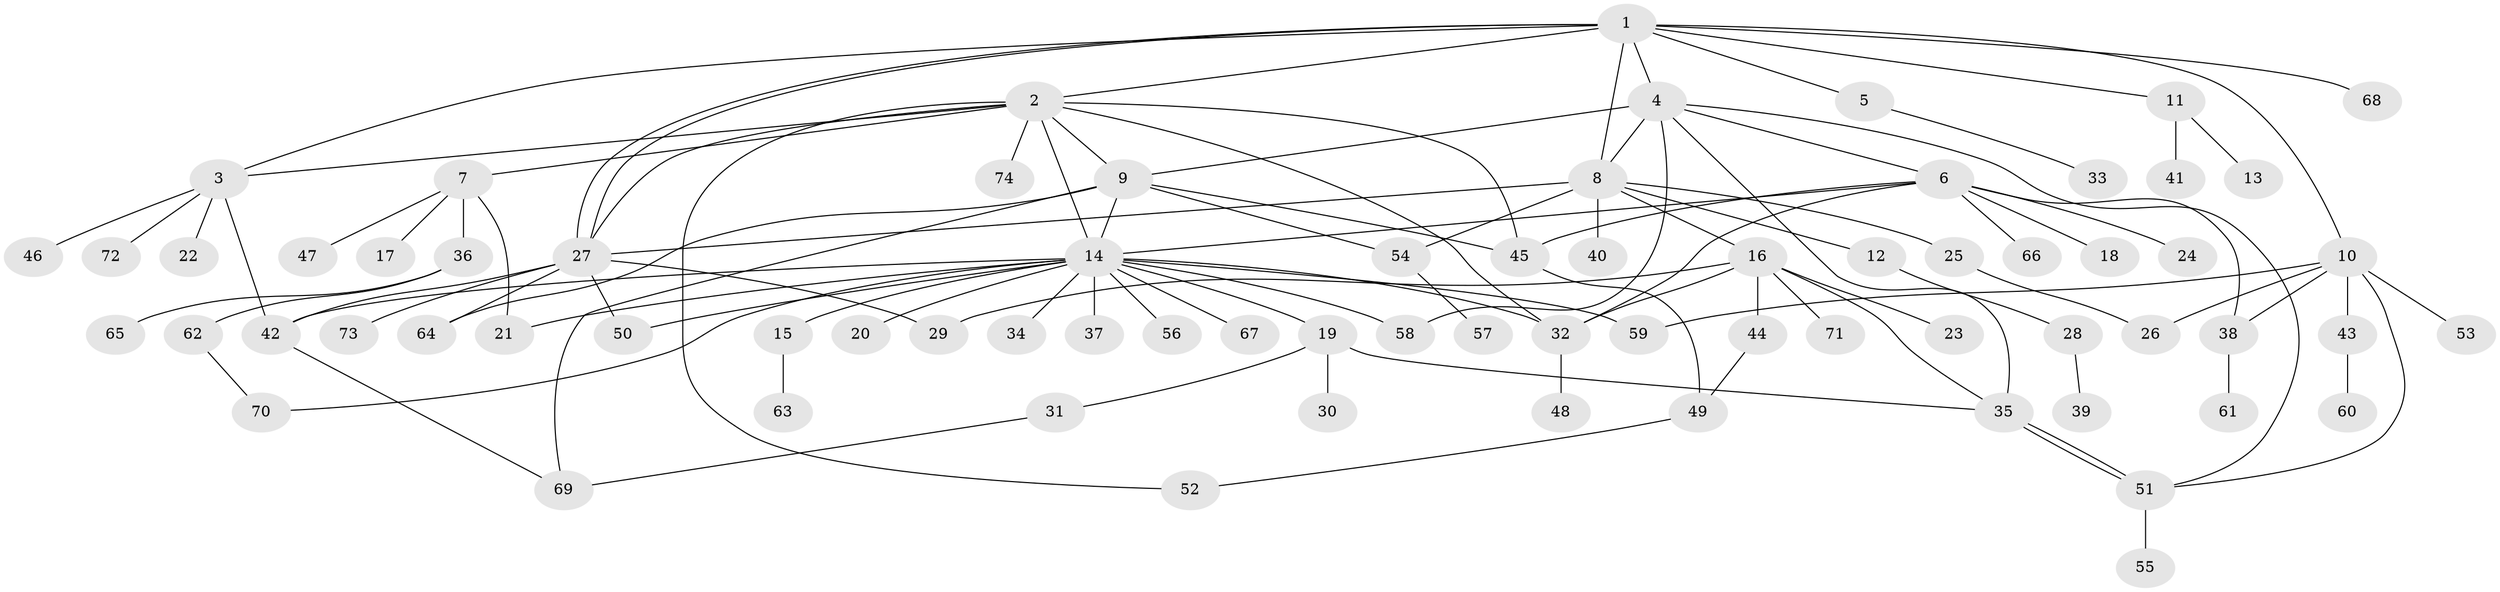 // coarse degree distribution, {1: 0.7567567567567568, 2: 0.08108108108108109, 3: 0.02702702702702703, 5: 0.02702702702702703, 17: 0.02702702702702703, 4: 0.02702702702702703, 7: 0.02702702702702703, 12: 0.02702702702702703}
// Generated by graph-tools (version 1.1) at 2025/51/03/04/25 21:51:15]
// undirected, 74 vertices, 107 edges
graph export_dot {
graph [start="1"]
  node [color=gray90,style=filled];
  1;
  2;
  3;
  4;
  5;
  6;
  7;
  8;
  9;
  10;
  11;
  12;
  13;
  14;
  15;
  16;
  17;
  18;
  19;
  20;
  21;
  22;
  23;
  24;
  25;
  26;
  27;
  28;
  29;
  30;
  31;
  32;
  33;
  34;
  35;
  36;
  37;
  38;
  39;
  40;
  41;
  42;
  43;
  44;
  45;
  46;
  47;
  48;
  49;
  50;
  51;
  52;
  53;
  54;
  55;
  56;
  57;
  58;
  59;
  60;
  61;
  62;
  63;
  64;
  65;
  66;
  67;
  68;
  69;
  70;
  71;
  72;
  73;
  74;
  1 -- 2;
  1 -- 3;
  1 -- 4;
  1 -- 5;
  1 -- 8;
  1 -- 10;
  1 -- 11;
  1 -- 27;
  1 -- 27;
  1 -- 68;
  2 -- 3;
  2 -- 7;
  2 -- 9;
  2 -- 14;
  2 -- 27;
  2 -- 32;
  2 -- 45;
  2 -- 52;
  2 -- 74;
  3 -- 22;
  3 -- 42;
  3 -- 46;
  3 -- 72;
  4 -- 6;
  4 -- 8;
  4 -- 9;
  4 -- 35;
  4 -- 51;
  4 -- 58;
  5 -- 33;
  6 -- 14;
  6 -- 18;
  6 -- 24;
  6 -- 32;
  6 -- 38;
  6 -- 45;
  6 -- 66;
  7 -- 17;
  7 -- 21;
  7 -- 36;
  7 -- 47;
  8 -- 12;
  8 -- 16;
  8 -- 25;
  8 -- 27;
  8 -- 40;
  8 -- 54;
  9 -- 14;
  9 -- 45;
  9 -- 54;
  9 -- 64;
  9 -- 69;
  10 -- 26;
  10 -- 38;
  10 -- 43;
  10 -- 51;
  10 -- 53;
  10 -- 59;
  11 -- 13;
  11 -- 41;
  12 -- 28;
  14 -- 15;
  14 -- 19;
  14 -- 20;
  14 -- 21;
  14 -- 32;
  14 -- 34;
  14 -- 37;
  14 -- 42;
  14 -- 50;
  14 -- 56;
  14 -- 58;
  14 -- 59;
  14 -- 67;
  14 -- 70;
  15 -- 63;
  16 -- 23;
  16 -- 29;
  16 -- 32;
  16 -- 35;
  16 -- 44;
  16 -- 71;
  19 -- 30;
  19 -- 31;
  19 -- 35;
  25 -- 26;
  27 -- 29;
  27 -- 42;
  27 -- 50;
  27 -- 64;
  27 -- 73;
  28 -- 39;
  31 -- 69;
  32 -- 48;
  35 -- 51;
  35 -- 51;
  36 -- 62;
  36 -- 65;
  38 -- 61;
  42 -- 69;
  43 -- 60;
  44 -- 49;
  45 -- 49;
  49 -- 52;
  51 -- 55;
  54 -- 57;
  62 -- 70;
}
